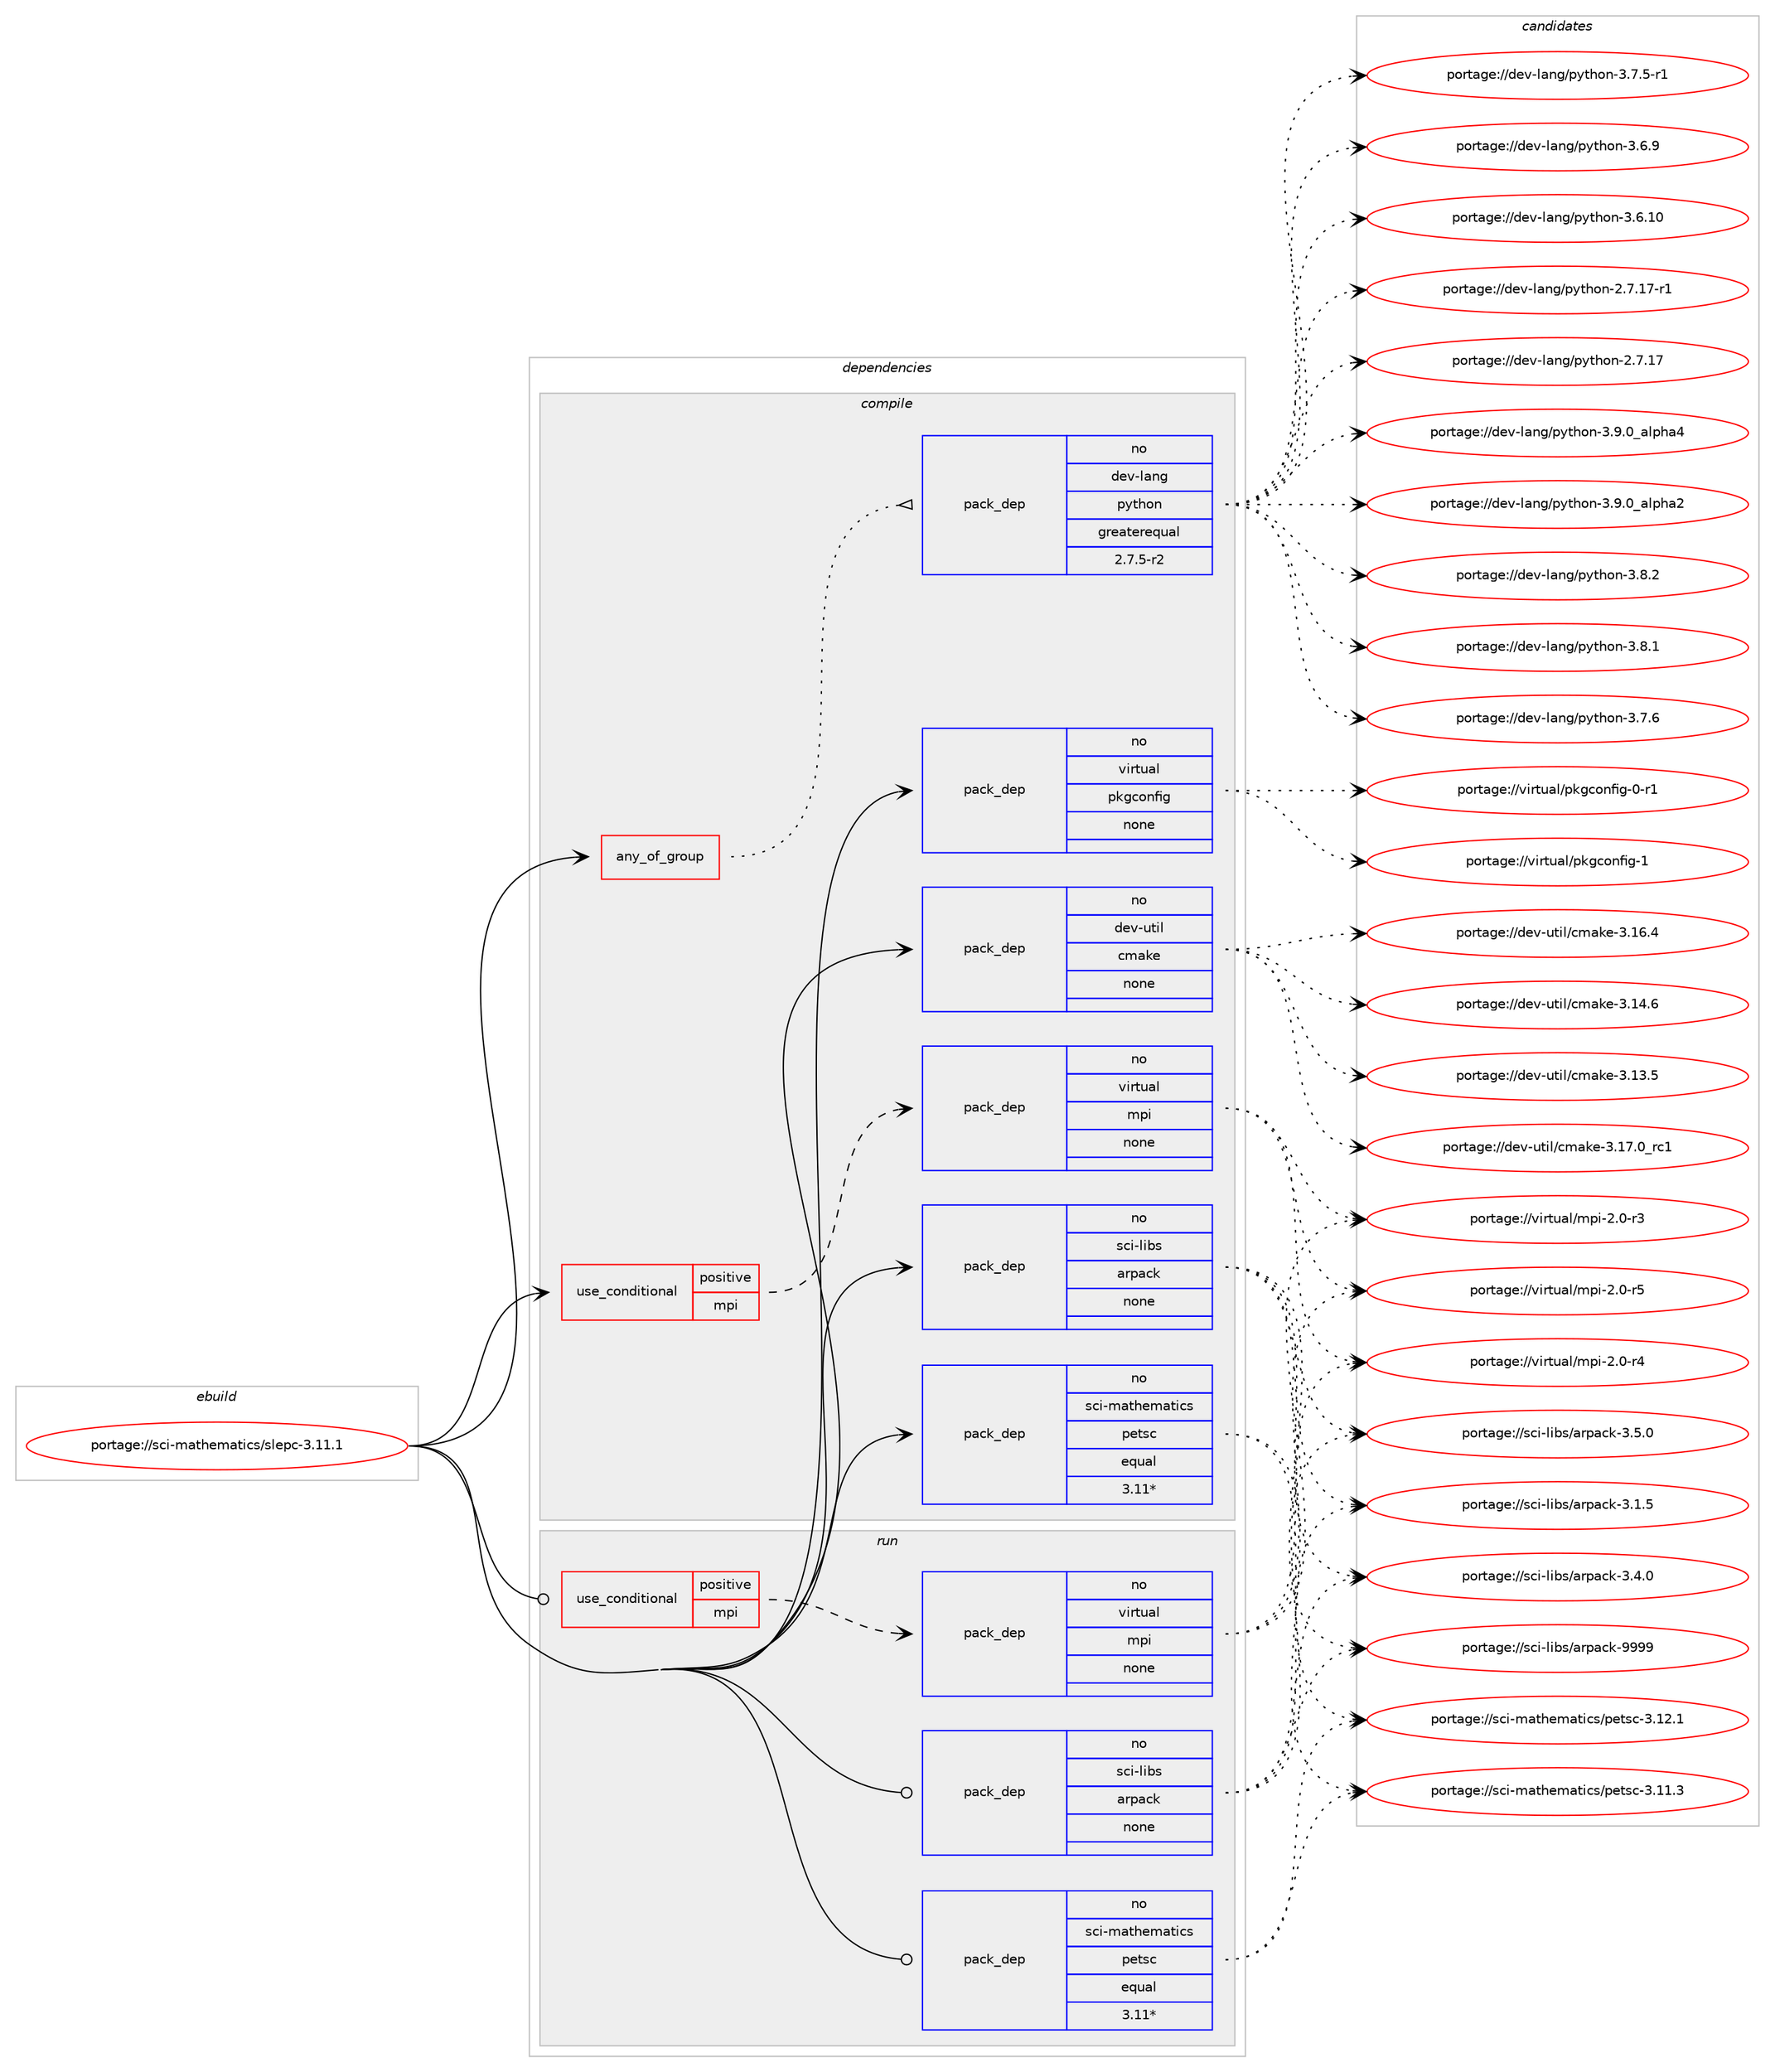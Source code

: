 digraph prolog {

# *************
# Graph options
# *************

newrank=true;
concentrate=true;
compound=true;
graph [rankdir=LR,fontname=Helvetica,fontsize=10,ranksep=1.5];#, ranksep=2.5, nodesep=0.2];
edge  [arrowhead=vee];
node  [fontname=Helvetica,fontsize=10];

# **********
# The ebuild
# **********

subgraph cluster_leftcol {
color=gray;
rank=same;
label=<<i>ebuild</i>>;
id [label="portage://sci-mathematics/slepc-3.11.1", color=red, width=4, href="../sci-mathematics/slepc-3.11.1.svg"];
}

# ****************
# The dependencies
# ****************

subgraph cluster_midcol {
color=gray;
label=<<i>dependencies</i>>;
subgraph cluster_compile {
fillcolor="#eeeeee";
style=filled;
label=<<i>compile</i>>;
subgraph any960 {
dependency46172 [label=<<TABLE BORDER="0" CELLBORDER="1" CELLSPACING="0" CELLPADDING="4"><TR><TD CELLPADDING="10">any_of_group</TD></TR></TABLE>>, shape=none, color=red];subgraph pack35661 {
dependency46173 [label=<<TABLE BORDER="0" CELLBORDER="1" CELLSPACING="0" CELLPADDING="4" WIDTH="220"><TR><TD ROWSPAN="6" CELLPADDING="30">pack_dep</TD></TR><TR><TD WIDTH="110">no</TD></TR><TR><TD>dev-lang</TD></TR><TR><TD>python</TD></TR><TR><TD>greaterequal</TD></TR><TR><TD>2.7.5-r2</TD></TR></TABLE>>, shape=none, color=blue];
}
dependency46172:e -> dependency46173:w [weight=20,style="dotted",arrowhead="oinv"];
}
id:e -> dependency46172:w [weight=20,style="solid",arrowhead="vee"];
subgraph cond9503 {
dependency46174 [label=<<TABLE BORDER="0" CELLBORDER="1" CELLSPACING="0" CELLPADDING="4"><TR><TD ROWSPAN="3" CELLPADDING="10">use_conditional</TD></TR><TR><TD>positive</TD></TR><TR><TD>mpi</TD></TR></TABLE>>, shape=none, color=red];
subgraph pack35662 {
dependency46175 [label=<<TABLE BORDER="0" CELLBORDER="1" CELLSPACING="0" CELLPADDING="4" WIDTH="220"><TR><TD ROWSPAN="6" CELLPADDING="30">pack_dep</TD></TR><TR><TD WIDTH="110">no</TD></TR><TR><TD>virtual</TD></TR><TR><TD>mpi</TD></TR><TR><TD>none</TD></TR><TR><TD></TD></TR></TABLE>>, shape=none, color=blue];
}
dependency46174:e -> dependency46175:w [weight=20,style="dashed",arrowhead="vee"];
}
id:e -> dependency46174:w [weight=20,style="solid",arrowhead="vee"];
subgraph pack35663 {
dependency46176 [label=<<TABLE BORDER="0" CELLBORDER="1" CELLSPACING="0" CELLPADDING="4" WIDTH="220"><TR><TD ROWSPAN="6" CELLPADDING="30">pack_dep</TD></TR><TR><TD WIDTH="110">no</TD></TR><TR><TD>dev-util</TD></TR><TR><TD>cmake</TD></TR><TR><TD>none</TD></TR><TR><TD></TD></TR></TABLE>>, shape=none, color=blue];
}
id:e -> dependency46176:w [weight=20,style="solid",arrowhead="vee"];
subgraph pack35664 {
dependency46177 [label=<<TABLE BORDER="0" CELLBORDER="1" CELLSPACING="0" CELLPADDING="4" WIDTH="220"><TR><TD ROWSPAN="6" CELLPADDING="30">pack_dep</TD></TR><TR><TD WIDTH="110">no</TD></TR><TR><TD>sci-libs</TD></TR><TR><TD>arpack</TD></TR><TR><TD>none</TD></TR><TR><TD></TD></TR></TABLE>>, shape=none, color=blue];
}
id:e -> dependency46177:w [weight=20,style="solid",arrowhead="vee"];
subgraph pack35665 {
dependency46178 [label=<<TABLE BORDER="0" CELLBORDER="1" CELLSPACING="0" CELLPADDING="4" WIDTH="220"><TR><TD ROWSPAN="6" CELLPADDING="30">pack_dep</TD></TR><TR><TD WIDTH="110">no</TD></TR><TR><TD>sci-mathematics</TD></TR><TR><TD>petsc</TD></TR><TR><TD>equal</TD></TR><TR><TD>3.11*</TD></TR></TABLE>>, shape=none, color=blue];
}
id:e -> dependency46178:w [weight=20,style="solid",arrowhead="vee"];
subgraph pack35666 {
dependency46179 [label=<<TABLE BORDER="0" CELLBORDER="1" CELLSPACING="0" CELLPADDING="4" WIDTH="220"><TR><TD ROWSPAN="6" CELLPADDING="30">pack_dep</TD></TR><TR><TD WIDTH="110">no</TD></TR><TR><TD>virtual</TD></TR><TR><TD>pkgconfig</TD></TR><TR><TD>none</TD></TR><TR><TD></TD></TR></TABLE>>, shape=none, color=blue];
}
id:e -> dependency46179:w [weight=20,style="solid",arrowhead="vee"];
}
subgraph cluster_compileandrun {
fillcolor="#eeeeee";
style=filled;
label=<<i>compile and run</i>>;
}
subgraph cluster_run {
fillcolor="#eeeeee";
style=filled;
label=<<i>run</i>>;
subgraph cond9504 {
dependency46180 [label=<<TABLE BORDER="0" CELLBORDER="1" CELLSPACING="0" CELLPADDING="4"><TR><TD ROWSPAN="3" CELLPADDING="10">use_conditional</TD></TR><TR><TD>positive</TD></TR><TR><TD>mpi</TD></TR></TABLE>>, shape=none, color=red];
subgraph pack35667 {
dependency46181 [label=<<TABLE BORDER="0" CELLBORDER="1" CELLSPACING="0" CELLPADDING="4" WIDTH="220"><TR><TD ROWSPAN="6" CELLPADDING="30">pack_dep</TD></TR><TR><TD WIDTH="110">no</TD></TR><TR><TD>virtual</TD></TR><TR><TD>mpi</TD></TR><TR><TD>none</TD></TR><TR><TD></TD></TR></TABLE>>, shape=none, color=blue];
}
dependency46180:e -> dependency46181:w [weight=20,style="dashed",arrowhead="vee"];
}
id:e -> dependency46180:w [weight=20,style="solid",arrowhead="odot"];
subgraph pack35668 {
dependency46182 [label=<<TABLE BORDER="0" CELLBORDER="1" CELLSPACING="0" CELLPADDING="4" WIDTH="220"><TR><TD ROWSPAN="6" CELLPADDING="30">pack_dep</TD></TR><TR><TD WIDTH="110">no</TD></TR><TR><TD>sci-libs</TD></TR><TR><TD>arpack</TD></TR><TR><TD>none</TD></TR><TR><TD></TD></TR></TABLE>>, shape=none, color=blue];
}
id:e -> dependency46182:w [weight=20,style="solid",arrowhead="odot"];
subgraph pack35669 {
dependency46183 [label=<<TABLE BORDER="0" CELLBORDER="1" CELLSPACING="0" CELLPADDING="4" WIDTH="220"><TR><TD ROWSPAN="6" CELLPADDING="30">pack_dep</TD></TR><TR><TD WIDTH="110">no</TD></TR><TR><TD>sci-mathematics</TD></TR><TR><TD>petsc</TD></TR><TR><TD>equal</TD></TR><TR><TD>3.11*</TD></TR></TABLE>>, shape=none, color=blue];
}
id:e -> dependency46183:w [weight=20,style="solid",arrowhead="odot"];
}
}

# **************
# The candidates
# **************

subgraph cluster_choices {
rank=same;
color=gray;
label=<<i>candidates</i>>;

subgraph choice35661 {
color=black;
nodesep=1;
choice10010111845108971101034711212111610411111045514657464895971081121049752 [label="portage://dev-lang/python-3.9.0_alpha4", color=red, width=4,href="../dev-lang/python-3.9.0_alpha4.svg"];
choice10010111845108971101034711212111610411111045514657464895971081121049750 [label="portage://dev-lang/python-3.9.0_alpha2", color=red, width=4,href="../dev-lang/python-3.9.0_alpha2.svg"];
choice100101118451089711010347112121116104111110455146564650 [label="portage://dev-lang/python-3.8.2", color=red, width=4,href="../dev-lang/python-3.8.2.svg"];
choice100101118451089711010347112121116104111110455146564649 [label="portage://dev-lang/python-3.8.1", color=red, width=4,href="../dev-lang/python-3.8.1.svg"];
choice100101118451089711010347112121116104111110455146554654 [label="portage://dev-lang/python-3.7.6", color=red, width=4,href="../dev-lang/python-3.7.6.svg"];
choice1001011184510897110103471121211161041111104551465546534511449 [label="portage://dev-lang/python-3.7.5-r1", color=red, width=4,href="../dev-lang/python-3.7.5-r1.svg"];
choice100101118451089711010347112121116104111110455146544657 [label="portage://dev-lang/python-3.6.9", color=red, width=4,href="../dev-lang/python-3.6.9.svg"];
choice10010111845108971101034711212111610411111045514654464948 [label="portage://dev-lang/python-3.6.10", color=red, width=4,href="../dev-lang/python-3.6.10.svg"];
choice100101118451089711010347112121116104111110455046554649554511449 [label="portage://dev-lang/python-2.7.17-r1", color=red, width=4,href="../dev-lang/python-2.7.17-r1.svg"];
choice10010111845108971101034711212111610411111045504655464955 [label="portage://dev-lang/python-2.7.17", color=red, width=4,href="../dev-lang/python-2.7.17.svg"];
dependency46173:e -> choice10010111845108971101034711212111610411111045514657464895971081121049752:w [style=dotted,weight="100"];
dependency46173:e -> choice10010111845108971101034711212111610411111045514657464895971081121049750:w [style=dotted,weight="100"];
dependency46173:e -> choice100101118451089711010347112121116104111110455146564650:w [style=dotted,weight="100"];
dependency46173:e -> choice100101118451089711010347112121116104111110455146564649:w [style=dotted,weight="100"];
dependency46173:e -> choice100101118451089711010347112121116104111110455146554654:w [style=dotted,weight="100"];
dependency46173:e -> choice1001011184510897110103471121211161041111104551465546534511449:w [style=dotted,weight="100"];
dependency46173:e -> choice100101118451089711010347112121116104111110455146544657:w [style=dotted,weight="100"];
dependency46173:e -> choice10010111845108971101034711212111610411111045514654464948:w [style=dotted,weight="100"];
dependency46173:e -> choice100101118451089711010347112121116104111110455046554649554511449:w [style=dotted,weight="100"];
dependency46173:e -> choice10010111845108971101034711212111610411111045504655464955:w [style=dotted,weight="100"];
}
subgraph choice35662 {
color=black;
nodesep=1;
choice1181051141161179710847109112105455046484511453 [label="portage://virtual/mpi-2.0-r5", color=red, width=4,href="../virtual/mpi-2.0-r5.svg"];
choice1181051141161179710847109112105455046484511452 [label="portage://virtual/mpi-2.0-r4", color=red, width=4,href="../virtual/mpi-2.0-r4.svg"];
choice1181051141161179710847109112105455046484511451 [label="portage://virtual/mpi-2.0-r3", color=red, width=4,href="../virtual/mpi-2.0-r3.svg"];
dependency46175:e -> choice1181051141161179710847109112105455046484511453:w [style=dotted,weight="100"];
dependency46175:e -> choice1181051141161179710847109112105455046484511452:w [style=dotted,weight="100"];
dependency46175:e -> choice1181051141161179710847109112105455046484511451:w [style=dotted,weight="100"];
}
subgraph choice35663 {
color=black;
nodesep=1;
choice1001011184511711610510847991099710710145514649554648951149949 [label="portage://dev-util/cmake-3.17.0_rc1", color=red, width=4,href="../dev-util/cmake-3.17.0_rc1.svg"];
choice1001011184511711610510847991099710710145514649544652 [label="portage://dev-util/cmake-3.16.4", color=red, width=4,href="../dev-util/cmake-3.16.4.svg"];
choice1001011184511711610510847991099710710145514649524654 [label="portage://dev-util/cmake-3.14.6", color=red, width=4,href="../dev-util/cmake-3.14.6.svg"];
choice1001011184511711610510847991099710710145514649514653 [label="portage://dev-util/cmake-3.13.5", color=red, width=4,href="../dev-util/cmake-3.13.5.svg"];
dependency46176:e -> choice1001011184511711610510847991099710710145514649554648951149949:w [style=dotted,weight="100"];
dependency46176:e -> choice1001011184511711610510847991099710710145514649544652:w [style=dotted,weight="100"];
dependency46176:e -> choice1001011184511711610510847991099710710145514649524654:w [style=dotted,weight="100"];
dependency46176:e -> choice1001011184511711610510847991099710710145514649514653:w [style=dotted,weight="100"];
}
subgraph choice35664 {
color=black;
nodesep=1;
choice115991054510810598115479711411297991074557575757 [label="portage://sci-libs/arpack-9999", color=red, width=4,href="../sci-libs/arpack-9999.svg"];
choice11599105451081059811547971141129799107455146534648 [label="portage://sci-libs/arpack-3.5.0", color=red, width=4,href="../sci-libs/arpack-3.5.0.svg"];
choice11599105451081059811547971141129799107455146524648 [label="portage://sci-libs/arpack-3.4.0", color=red, width=4,href="../sci-libs/arpack-3.4.0.svg"];
choice11599105451081059811547971141129799107455146494653 [label="portage://sci-libs/arpack-3.1.5", color=red, width=4,href="../sci-libs/arpack-3.1.5.svg"];
dependency46177:e -> choice115991054510810598115479711411297991074557575757:w [style=dotted,weight="100"];
dependency46177:e -> choice11599105451081059811547971141129799107455146534648:w [style=dotted,weight="100"];
dependency46177:e -> choice11599105451081059811547971141129799107455146524648:w [style=dotted,weight="100"];
dependency46177:e -> choice11599105451081059811547971141129799107455146494653:w [style=dotted,weight="100"];
}
subgraph choice35665 {
color=black;
nodesep=1;
choice1159910545109971161041011099711610599115471121011161159945514649504649 [label="portage://sci-mathematics/petsc-3.12.1", color=red, width=4,href="../sci-mathematics/petsc-3.12.1.svg"];
choice1159910545109971161041011099711610599115471121011161159945514649494651 [label="portage://sci-mathematics/petsc-3.11.3", color=red, width=4,href="../sci-mathematics/petsc-3.11.3.svg"];
dependency46178:e -> choice1159910545109971161041011099711610599115471121011161159945514649504649:w [style=dotted,weight="100"];
dependency46178:e -> choice1159910545109971161041011099711610599115471121011161159945514649494651:w [style=dotted,weight="100"];
}
subgraph choice35666 {
color=black;
nodesep=1;
choice1181051141161179710847112107103991111101021051034549 [label="portage://virtual/pkgconfig-1", color=red, width=4,href="../virtual/pkgconfig-1.svg"];
choice11810511411611797108471121071039911111010210510345484511449 [label="portage://virtual/pkgconfig-0-r1", color=red, width=4,href="../virtual/pkgconfig-0-r1.svg"];
dependency46179:e -> choice1181051141161179710847112107103991111101021051034549:w [style=dotted,weight="100"];
dependency46179:e -> choice11810511411611797108471121071039911111010210510345484511449:w [style=dotted,weight="100"];
}
subgraph choice35667 {
color=black;
nodesep=1;
choice1181051141161179710847109112105455046484511453 [label="portage://virtual/mpi-2.0-r5", color=red, width=4,href="../virtual/mpi-2.0-r5.svg"];
choice1181051141161179710847109112105455046484511452 [label="portage://virtual/mpi-2.0-r4", color=red, width=4,href="../virtual/mpi-2.0-r4.svg"];
choice1181051141161179710847109112105455046484511451 [label="portage://virtual/mpi-2.0-r3", color=red, width=4,href="../virtual/mpi-2.0-r3.svg"];
dependency46181:e -> choice1181051141161179710847109112105455046484511453:w [style=dotted,weight="100"];
dependency46181:e -> choice1181051141161179710847109112105455046484511452:w [style=dotted,weight="100"];
dependency46181:e -> choice1181051141161179710847109112105455046484511451:w [style=dotted,weight="100"];
}
subgraph choice35668 {
color=black;
nodesep=1;
choice115991054510810598115479711411297991074557575757 [label="portage://sci-libs/arpack-9999", color=red, width=4,href="../sci-libs/arpack-9999.svg"];
choice11599105451081059811547971141129799107455146534648 [label="portage://sci-libs/arpack-3.5.0", color=red, width=4,href="../sci-libs/arpack-3.5.0.svg"];
choice11599105451081059811547971141129799107455146524648 [label="portage://sci-libs/arpack-3.4.0", color=red, width=4,href="../sci-libs/arpack-3.4.0.svg"];
choice11599105451081059811547971141129799107455146494653 [label="portage://sci-libs/arpack-3.1.5", color=red, width=4,href="../sci-libs/arpack-3.1.5.svg"];
dependency46182:e -> choice115991054510810598115479711411297991074557575757:w [style=dotted,weight="100"];
dependency46182:e -> choice11599105451081059811547971141129799107455146534648:w [style=dotted,weight="100"];
dependency46182:e -> choice11599105451081059811547971141129799107455146524648:w [style=dotted,weight="100"];
dependency46182:e -> choice11599105451081059811547971141129799107455146494653:w [style=dotted,weight="100"];
}
subgraph choice35669 {
color=black;
nodesep=1;
choice1159910545109971161041011099711610599115471121011161159945514649504649 [label="portage://sci-mathematics/petsc-3.12.1", color=red, width=4,href="../sci-mathematics/petsc-3.12.1.svg"];
choice1159910545109971161041011099711610599115471121011161159945514649494651 [label="portage://sci-mathematics/petsc-3.11.3", color=red, width=4,href="../sci-mathematics/petsc-3.11.3.svg"];
dependency46183:e -> choice1159910545109971161041011099711610599115471121011161159945514649504649:w [style=dotted,weight="100"];
dependency46183:e -> choice1159910545109971161041011099711610599115471121011161159945514649494651:w [style=dotted,weight="100"];
}
}

}
